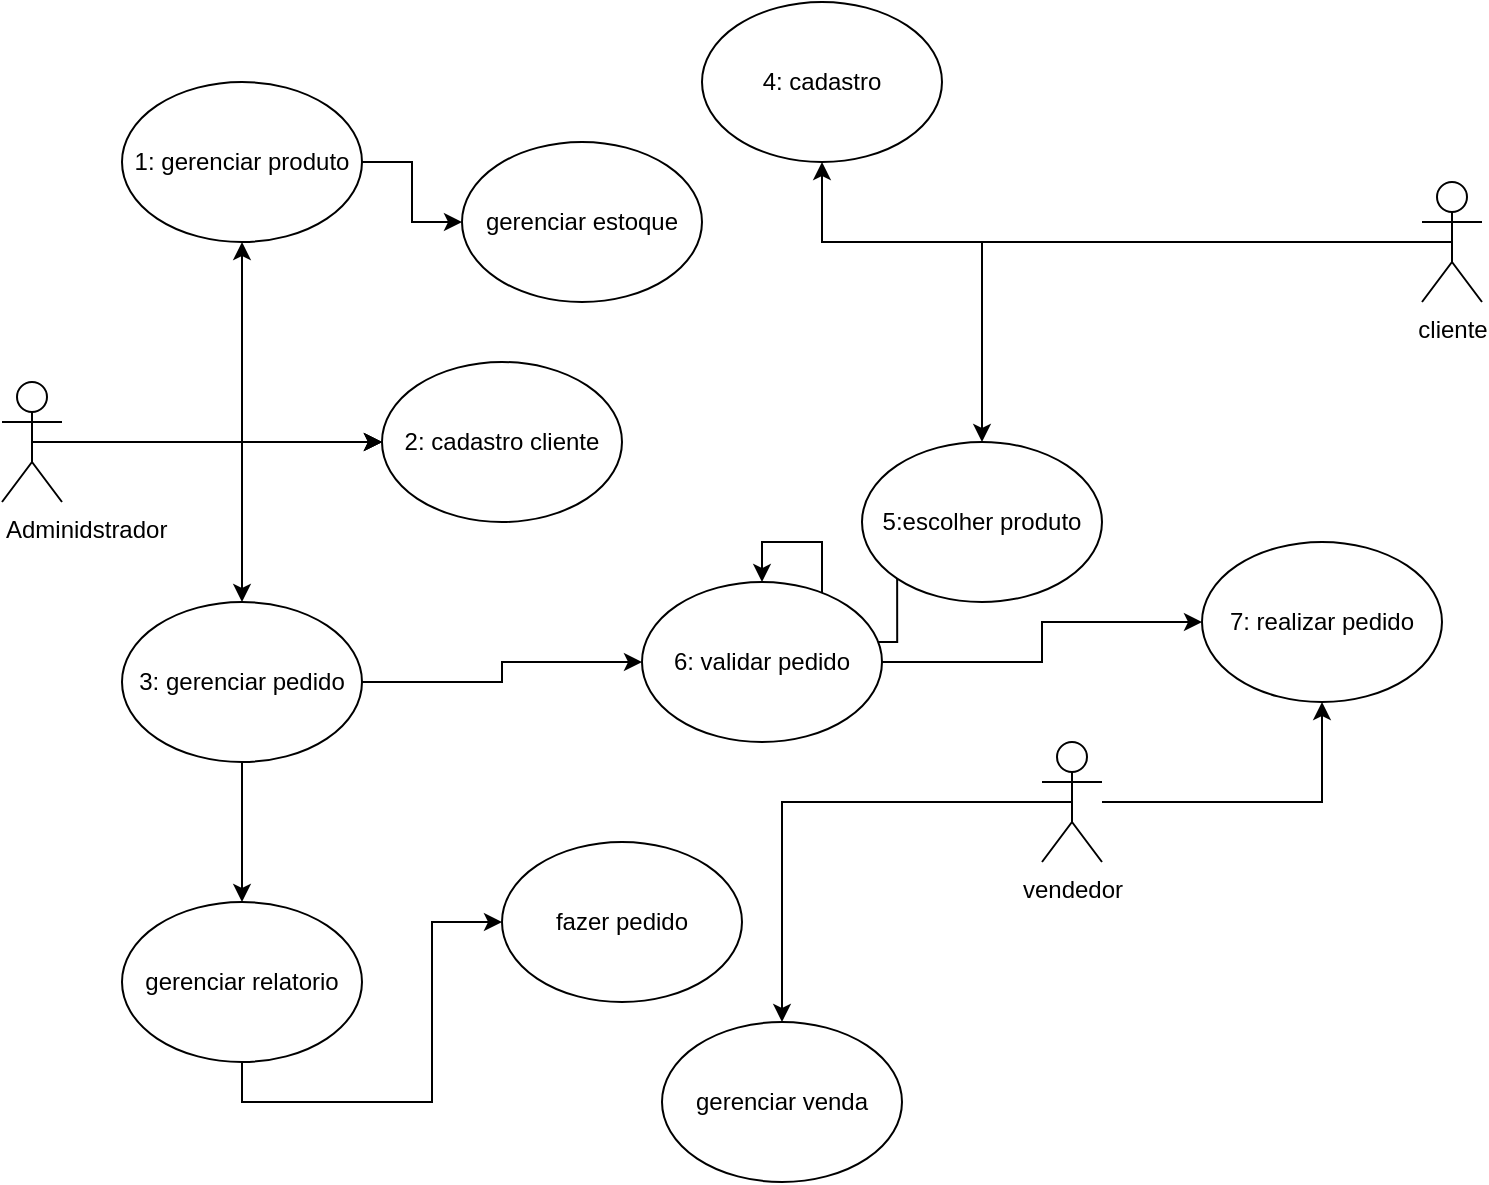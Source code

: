 <mxfile version="28.0.7">
  <diagram name="Página-1" id="j3VFgM8Tjb0eLV3qYP4Y">
    <mxGraphModel dx="1097" dy="1769" grid="1" gridSize="10" guides="1" tooltips="1" connect="1" arrows="1" fold="1" page="1" pageScale="1" pageWidth="827" pageHeight="1169" math="0" shadow="0">
      <root>
        <mxCell id="0" />
        <mxCell id="1" parent="0" />
        <mxCell id="EQ-YH13znKwV8Gglcgqj-14" style="edgeStyle=orthogonalEdgeStyle;rounded=0;orthogonalLoop=1;jettySize=auto;html=1;exitX=0.5;exitY=0.5;exitDx=0;exitDy=0;exitPerimeter=0;" edge="1" parent="1" source="EQ-YH13znKwV8Gglcgqj-1" target="EQ-YH13znKwV8Gglcgqj-4">
          <mxGeometry relative="1" as="geometry" />
        </mxCell>
        <mxCell id="EQ-YH13znKwV8Gglcgqj-15" style="edgeStyle=orthogonalEdgeStyle;rounded=0;orthogonalLoop=1;jettySize=auto;html=1;exitX=0.5;exitY=0.5;exitDx=0;exitDy=0;exitPerimeter=0;" edge="1" parent="1" source="EQ-YH13znKwV8Gglcgqj-1" target="EQ-YH13znKwV8Gglcgqj-5">
          <mxGeometry relative="1" as="geometry" />
        </mxCell>
        <mxCell id="EQ-YH13znKwV8Gglcgqj-18" style="edgeStyle=orthogonalEdgeStyle;rounded=0;orthogonalLoop=1;jettySize=auto;html=1;exitX=0.5;exitY=0.5;exitDx=0;exitDy=0;exitPerimeter=0;" edge="1" parent="1" source="EQ-YH13znKwV8Gglcgqj-1" target="EQ-YH13znKwV8Gglcgqj-17">
          <mxGeometry relative="1" as="geometry" />
        </mxCell>
        <mxCell id="EQ-YH13znKwV8Gglcgqj-28" value="" style="edgeStyle=orthogonalEdgeStyle;rounded=0;orthogonalLoop=1;jettySize=auto;html=1;" edge="1" parent="1" source="EQ-YH13znKwV8Gglcgqj-1" target="EQ-YH13znKwV8Gglcgqj-5">
          <mxGeometry relative="1" as="geometry" />
        </mxCell>
        <mxCell id="EQ-YH13znKwV8Gglcgqj-29" value="" style="edgeStyle=orthogonalEdgeStyle;rounded=0;orthogonalLoop=1;jettySize=auto;html=1;" edge="1" parent="1" source="EQ-YH13znKwV8Gglcgqj-1" target="EQ-YH13znKwV8Gglcgqj-5">
          <mxGeometry relative="1" as="geometry" />
        </mxCell>
        <mxCell id="EQ-YH13znKwV8Gglcgqj-1" value="Adminidstrador" style="shape=umlActor;verticalLabelPosition=bottom;verticalAlign=top;html=1;outlineConnect=0;align=left;" vertex="1" parent="1">
          <mxGeometry x="20" y="-30" width="30" height="60" as="geometry" />
        </mxCell>
        <mxCell id="EQ-YH13znKwV8Gglcgqj-23" value="" style="edgeStyle=orthogonalEdgeStyle;rounded=0;orthogonalLoop=1;jettySize=auto;html=1;" edge="1" parent="1" source="EQ-YH13znKwV8Gglcgqj-4" target="EQ-YH13znKwV8Gglcgqj-21">
          <mxGeometry relative="1" as="geometry" />
        </mxCell>
        <mxCell id="EQ-YH13znKwV8Gglcgqj-35" style="edgeStyle=orthogonalEdgeStyle;rounded=0;orthogonalLoop=1;jettySize=auto;html=1;exitX=0.5;exitY=1;exitDx=0;exitDy=0;" edge="1" parent="1" source="EQ-YH13znKwV8Gglcgqj-4" target="EQ-YH13znKwV8Gglcgqj-33">
          <mxGeometry relative="1" as="geometry" />
        </mxCell>
        <mxCell id="EQ-YH13znKwV8Gglcgqj-4" value="3: gerenciar pedido" style="ellipse;whiteSpace=wrap;html=1;" vertex="1" parent="1">
          <mxGeometry x="80" y="80" width="120" height="80" as="geometry" />
        </mxCell>
        <mxCell id="EQ-YH13znKwV8Gglcgqj-5" value="2: cadastro cliente" style="ellipse;whiteSpace=wrap;html=1;" vertex="1" parent="1">
          <mxGeometry x="210" y="-40" width="120" height="80" as="geometry" />
        </mxCell>
        <mxCell id="EQ-YH13znKwV8Gglcgqj-19" style="edgeStyle=orthogonalEdgeStyle;rounded=0;orthogonalLoop=1;jettySize=auto;html=1;exitX=0.5;exitY=0.5;exitDx=0;exitDy=0;exitPerimeter=0;" edge="1" parent="1" source="EQ-YH13znKwV8Gglcgqj-8" target="EQ-YH13znKwV8Gglcgqj-9">
          <mxGeometry relative="1" as="geometry" />
        </mxCell>
        <mxCell id="EQ-YH13znKwV8Gglcgqj-8" value="cliente" style="shape=umlActor;verticalLabelPosition=bottom;verticalAlign=top;html=1;outlineConnect=0;" vertex="1" parent="1">
          <mxGeometry x="730" y="-130" width="30" height="60" as="geometry" />
        </mxCell>
        <mxCell id="EQ-YH13znKwV8Gglcgqj-9" value="4: cadastro" style="ellipse;whiteSpace=wrap;html=1;" vertex="1" parent="1">
          <mxGeometry x="370" y="-220" width="120" height="80" as="geometry" />
        </mxCell>
        <mxCell id="EQ-YH13znKwV8Gglcgqj-22" style="edgeStyle=orthogonalEdgeStyle;rounded=0;orthogonalLoop=1;jettySize=auto;html=1;exitX=0;exitY=1;exitDx=0;exitDy=0;" edge="1" parent="1" source="EQ-YH13znKwV8Gglcgqj-10" target="EQ-YH13znKwV8Gglcgqj-21">
          <mxGeometry relative="1" as="geometry" />
        </mxCell>
        <mxCell id="EQ-YH13znKwV8Gglcgqj-10" value="5:escolher produto" style="ellipse;whiteSpace=wrap;html=1;" vertex="1" parent="1">
          <mxGeometry x="450" width="120" height="80" as="geometry" />
        </mxCell>
        <mxCell id="EQ-YH13znKwV8Gglcgqj-32" style="edgeStyle=orthogonalEdgeStyle;rounded=0;orthogonalLoop=1;jettySize=auto;html=1;exitX=1;exitY=0.5;exitDx=0;exitDy=0;" edge="1" parent="1" source="EQ-YH13znKwV8Gglcgqj-17" target="EQ-YH13znKwV8Gglcgqj-31">
          <mxGeometry relative="1" as="geometry" />
        </mxCell>
        <mxCell id="EQ-YH13znKwV8Gglcgqj-17" value="1: gerenciar produto" style="ellipse;whiteSpace=wrap;html=1;" vertex="1" parent="1">
          <mxGeometry x="80" y="-180" width="120" height="80" as="geometry" />
        </mxCell>
        <mxCell id="EQ-YH13znKwV8Gglcgqj-20" style="edgeStyle=orthogonalEdgeStyle;rounded=0;orthogonalLoop=1;jettySize=auto;html=1;exitX=0.5;exitY=0.5;exitDx=0;exitDy=0;exitPerimeter=0;" edge="1" parent="1" source="EQ-YH13znKwV8Gglcgqj-8" target="EQ-YH13znKwV8Gglcgqj-10">
          <mxGeometry relative="1" as="geometry">
            <mxPoint x="600" y="60" as="targetPoint" />
          </mxGeometry>
        </mxCell>
        <mxCell id="EQ-YH13znKwV8Gglcgqj-38" style="edgeStyle=orthogonalEdgeStyle;rounded=0;orthogonalLoop=1;jettySize=auto;html=1;exitX=1;exitY=0.5;exitDx=0;exitDy=0;" edge="1" parent="1" source="EQ-YH13znKwV8Gglcgqj-21" target="EQ-YH13znKwV8Gglcgqj-25">
          <mxGeometry relative="1" as="geometry" />
        </mxCell>
        <mxCell id="EQ-YH13znKwV8Gglcgqj-21" value="6: validar pedido" style="ellipse;whiteSpace=wrap;html=1;" vertex="1" parent="1">
          <mxGeometry x="340" y="70" width="120" height="80" as="geometry" />
        </mxCell>
        <mxCell id="EQ-YH13znKwV8Gglcgqj-26" style="edgeStyle=orthogonalEdgeStyle;rounded=0;orthogonalLoop=1;jettySize=auto;html=1;" edge="1" parent="1" source="EQ-YH13znKwV8Gglcgqj-24" target="EQ-YH13znKwV8Gglcgqj-25">
          <mxGeometry relative="1" as="geometry" />
        </mxCell>
        <mxCell id="EQ-YH13znKwV8Gglcgqj-40" style="edgeStyle=orthogonalEdgeStyle;rounded=0;orthogonalLoop=1;jettySize=auto;html=1;exitX=0.5;exitY=0.5;exitDx=0;exitDy=0;exitPerimeter=0;" edge="1" parent="1" source="EQ-YH13znKwV8Gglcgqj-24" target="EQ-YH13znKwV8Gglcgqj-39">
          <mxGeometry relative="1" as="geometry" />
        </mxCell>
        <mxCell id="EQ-YH13znKwV8Gglcgqj-24" value="vendedor" style="shape=umlActor;verticalLabelPosition=bottom;verticalAlign=top;html=1;outlineConnect=0;" vertex="1" parent="1">
          <mxGeometry x="540" y="150" width="30" height="60" as="geometry" />
        </mxCell>
        <mxCell id="EQ-YH13znKwV8Gglcgqj-25" value="7: realizar pedido" style="ellipse;whiteSpace=wrap;html=1;" vertex="1" parent="1">
          <mxGeometry x="620" y="50" width="120" height="80" as="geometry" />
        </mxCell>
        <mxCell id="EQ-YH13znKwV8Gglcgqj-31" value="gerenciar estoque" style="ellipse;whiteSpace=wrap;html=1;" vertex="1" parent="1">
          <mxGeometry x="250" y="-150" width="120" height="80" as="geometry" />
        </mxCell>
        <mxCell id="EQ-YH13znKwV8Gglcgqj-37" style="edgeStyle=orthogonalEdgeStyle;rounded=0;orthogonalLoop=1;jettySize=auto;html=1;exitX=0.5;exitY=1;exitDx=0;exitDy=0;" edge="1" parent="1" source="EQ-YH13znKwV8Gglcgqj-33" target="EQ-YH13znKwV8Gglcgqj-34">
          <mxGeometry relative="1" as="geometry" />
        </mxCell>
        <mxCell id="EQ-YH13znKwV8Gglcgqj-33" value="gerenciar relatorio" style="ellipse;whiteSpace=wrap;html=1;" vertex="1" parent="1">
          <mxGeometry x="80" y="230" width="120" height="80" as="geometry" />
        </mxCell>
        <mxCell id="EQ-YH13znKwV8Gglcgqj-34" value="fazer pedido" style="ellipse;whiteSpace=wrap;html=1;" vertex="1" parent="1">
          <mxGeometry x="270" y="200" width="120" height="80" as="geometry" />
        </mxCell>
        <mxCell id="EQ-YH13znKwV8Gglcgqj-39" value="gerenciar venda" style="ellipse;whiteSpace=wrap;html=1;" vertex="1" parent="1">
          <mxGeometry x="350" y="290" width="120" height="80" as="geometry" />
        </mxCell>
      </root>
    </mxGraphModel>
  </diagram>
</mxfile>
